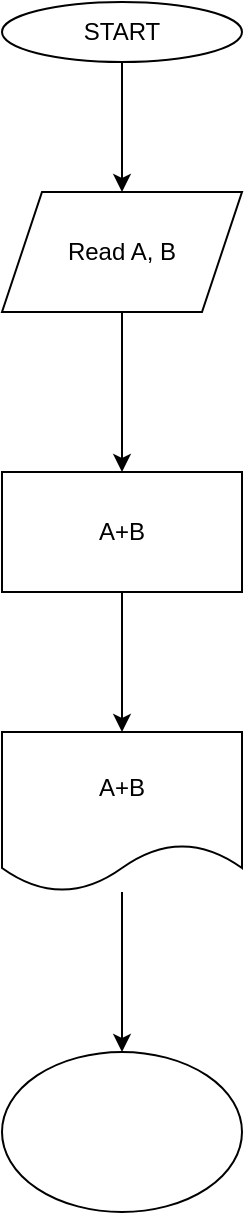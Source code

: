 <mxfile version="13.9.9" type="device"><diagram id="MXa4qBTozt9EOAptusba" name="Page-1"><mxGraphModel dx="1024" dy="592" grid="1" gridSize="10" guides="1" tooltips="1" connect="1" arrows="1" fold="1" page="1" pageScale="1" pageWidth="827" pageHeight="1169" math="0" shadow="0"><root><mxCell id="0"/><mxCell id="1" parent="0"/><mxCell id="8Owo90GkwHxb0UwvPZlp-3" value="" style="edgeStyle=orthogonalEdgeStyle;rounded=0;orthogonalLoop=1;jettySize=auto;html=1;" edge="1" parent="1" source="8Owo90GkwHxb0UwvPZlp-1" target="8Owo90GkwHxb0UwvPZlp-2"><mxGeometry relative="1" as="geometry"/></mxCell><mxCell id="8Owo90GkwHxb0UwvPZlp-1" value="START" style="ellipse;whiteSpace=wrap;html=1;" vertex="1" parent="1"><mxGeometry x="150" y="20" width="120" height="30" as="geometry"/></mxCell><mxCell id="8Owo90GkwHxb0UwvPZlp-5" value="" style="edgeStyle=orthogonalEdgeStyle;rounded=0;orthogonalLoop=1;jettySize=auto;html=1;" edge="1" parent="1" source="8Owo90GkwHxb0UwvPZlp-2" target="8Owo90GkwHxb0UwvPZlp-4"><mxGeometry relative="1" as="geometry"/></mxCell><mxCell id="8Owo90GkwHxb0UwvPZlp-2" value="Read A, B" style="shape=parallelogram;perimeter=parallelogramPerimeter;whiteSpace=wrap;html=1;fixedSize=1;" vertex="1" parent="1"><mxGeometry x="150" y="115" width="120" height="60" as="geometry"/></mxCell><mxCell id="8Owo90GkwHxb0UwvPZlp-7" value="" style="edgeStyle=orthogonalEdgeStyle;rounded=0;orthogonalLoop=1;jettySize=auto;html=1;" edge="1" parent="1" source="8Owo90GkwHxb0UwvPZlp-4" target="8Owo90GkwHxb0UwvPZlp-6"><mxGeometry relative="1" as="geometry"/></mxCell><mxCell id="8Owo90GkwHxb0UwvPZlp-4" value="A+B" style="whiteSpace=wrap;html=1;" vertex="1" parent="1"><mxGeometry x="150" y="255" width="120" height="60" as="geometry"/></mxCell><mxCell id="8Owo90GkwHxb0UwvPZlp-9" value="" style="edgeStyle=orthogonalEdgeStyle;rounded=0;orthogonalLoop=1;jettySize=auto;html=1;" edge="1" parent="1" source="8Owo90GkwHxb0UwvPZlp-6" target="8Owo90GkwHxb0UwvPZlp-8"><mxGeometry relative="1" as="geometry"/></mxCell><mxCell id="8Owo90GkwHxb0UwvPZlp-6" value="A+B" style="shape=document;whiteSpace=wrap;html=1;boundedLbl=1;" vertex="1" parent="1"><mxGeometry x="150" y="385" width="120" height="80" as="geometry"/></mxCell><mxCell id="8Owo90GkwHxb0UwvPZlp-8" value="" style="ellipse;whiteSpace=wrap;html=1;" vertex="1" parent="1"><mxGeometry x="150" y="545" width="120" height="80" as="geometry"/></mxCell></root></mxGraphModel></diagram></mxfile>